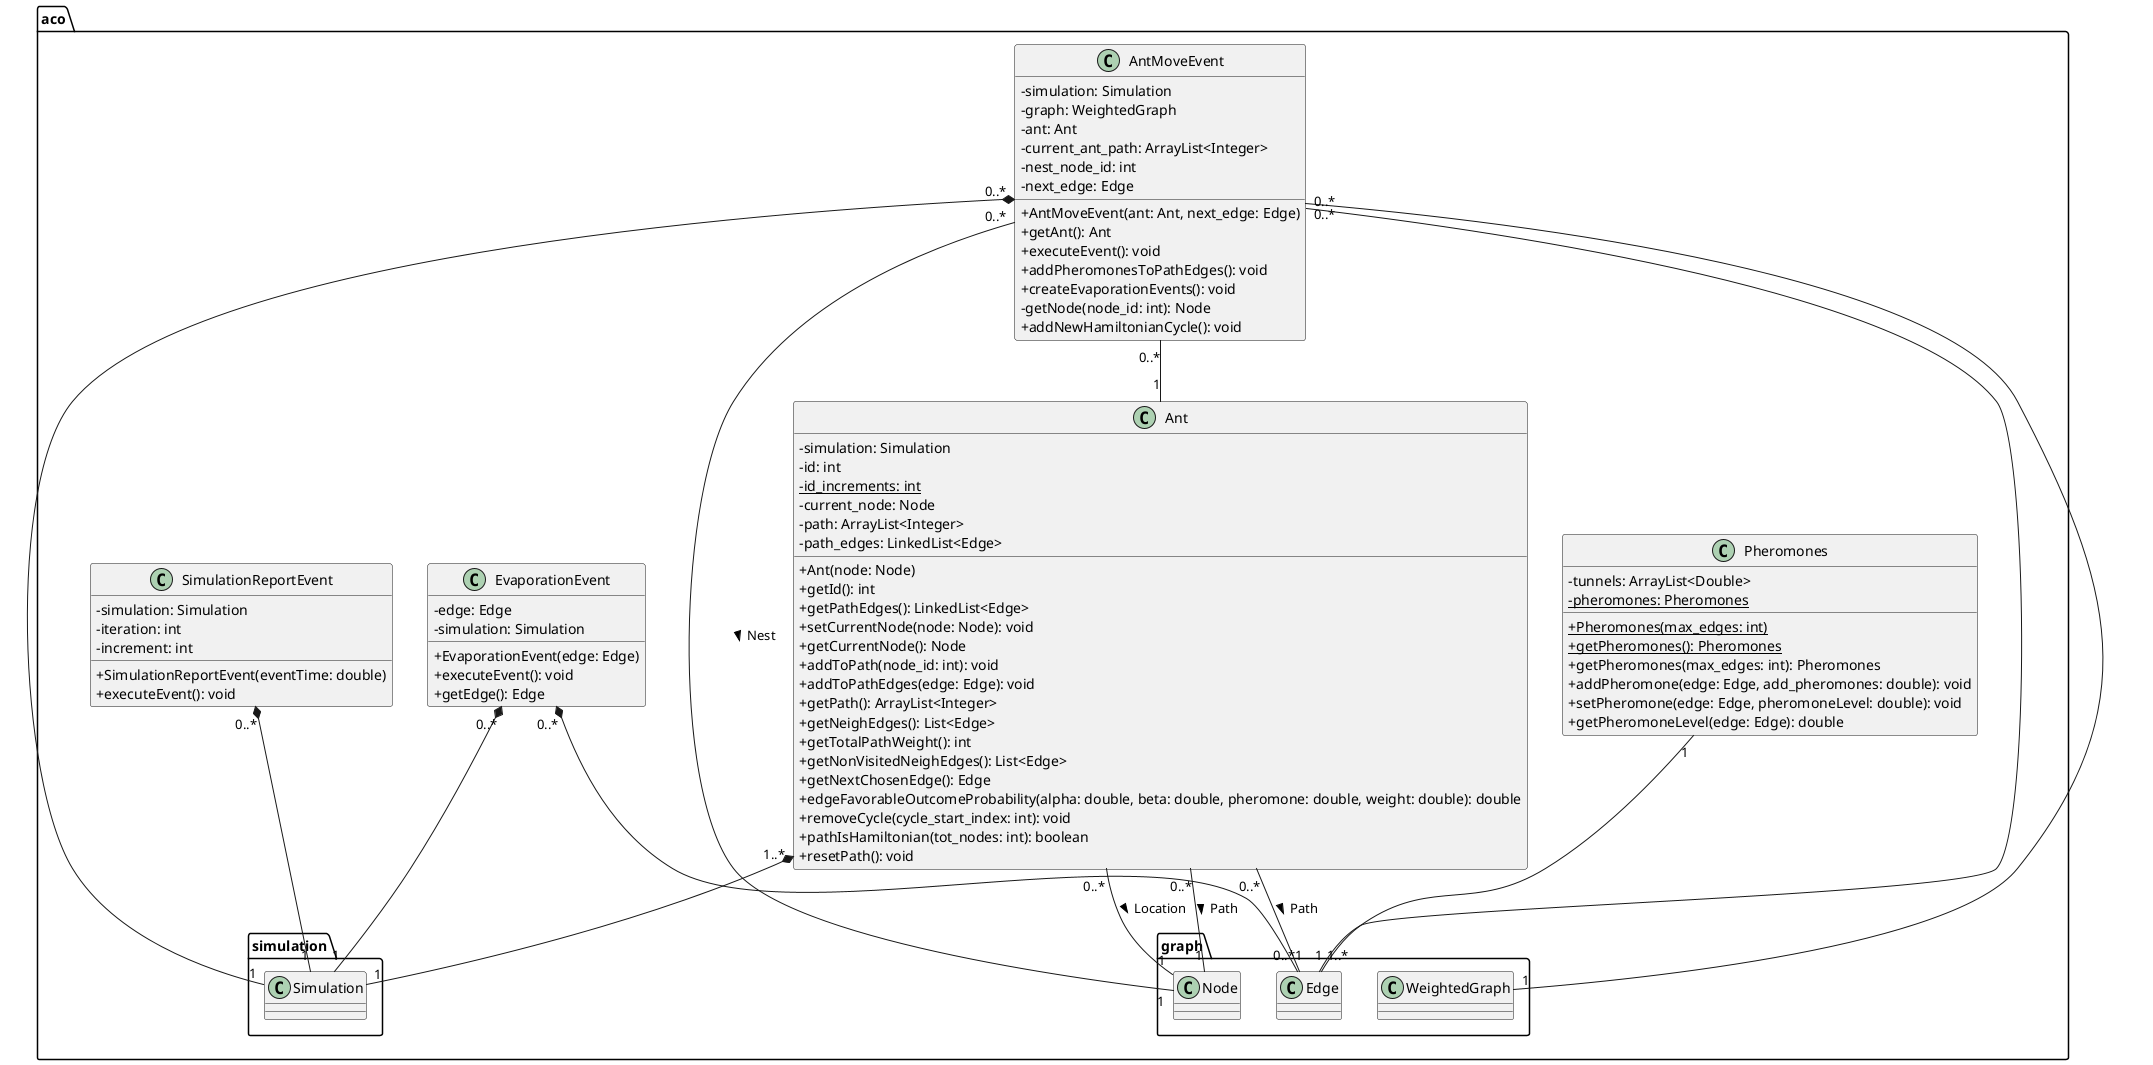 @startuml
skinparam classAttributeIconSize 0

package "aco"{
  class Ant {
    - simulation: Simulation
    - id: int
    {static} - id_increments: int
    - current_node: Node
    - path: ArrayList<Integer>
    - path_edges: LinkedList<Edge>

    + Ant(node: Node)
    + getId(): int
    + getPathEdges(): LinkedList<Edge>
    + setCurrentNode(node: Node): void
    + getCurrentNode(): Node
    + addToPath(node_id: int): void
    + addToPathEdges(edge: Edge): void
    + getPath(): ArrayList<Integer>
    + getNeighEdges(): List<Edge>
    + getTotalPathWeight(): int
    + getNonVisitedNeighEdges(): List<Edge>
    + getNextChosenEdge(): Edge
    + edgeFavorableOutcomeProbability(alpha: double, beta: double, pheromone: double, weight: double): double
    + removeCycle(cycle_start_index: int): void
    + pathIsHamiltonian(tot_nodes: int): boolean
    + resetPath(): void
  }

  class AntMoveEvent {
    - simulation: Simulation
    - graph: WeightedGraph
    - ant: Ant
    - current_ant_path: ArrayList<Integer>
    - nest_node_id: int
    - next_edge: Edge

    + AntMoveEvent(ant: Ant, next_edge: Edge)
    + getAnt(): Ant
    + executeEvent(): void
    + addPheromonesToPathEdges(): void
    + createEvaporationEvents(): void
    - getNode(node_id: int): Node
    + addNewHamiltonianCycle(): void
  }

  class EvaporationEvent {
    - edge: Edge
    - simulation: Simulation

    + EvaporationEvent(edge: Edge)
    + executeEvent(): void
    + getEdge(): Edge
  }

  class Pheromones {
    - tunnels: ArrayList<Double>
    {static} - pheromones: Pheromones

    {static} + Pheromones(max_edges: int)
    {static} + getPheromones(): Pheromones
    + getPheromones(max_edges: int): Pheromones
    + addPheromone(edge: Edge, add_pheromones: double): void
    + setPheromone(edge: Edge, pheromoneLevel: double): void
    + getPheromoneLevel(edge: Edge): double
  }

  class SimulationReportEvent {
    - simulation: Simulation
    - iteration: int
    - increment: int

    + SimulationReportEvent(eventTime: double)
    + executeEvent(): void
  }

  Ant "1..*" *-- "1" simulation.Simulation
  Ant "0..*" -- "0..*" graph.Edge: Path >
  Ant "0..*" -- "1" graph.Node: Path >
  Ant "0..*" -- "1" graph.Node: Location >
  AntMoveEvent "0..*" -- "1" Ant
  AntMoveEvent "0..*" -- "1" graph.WeightedGraph
  AntMoveEvent "0..*" *-- "1" simulation.Simulation
  AntMoveEvent "0..*" -- "1" graph.Node: Nest >
  AntMoveEvent "0..*" -- "1" graph.Edge
  EvaporationEvent "0..*" *-- "1" graph.Edge
  EvaporationEvent "0..*" *-- "1" simulation.Simulation
  SimulationReportEvent "0..*" *-- "1" simulation.Simulation
  Pheromones "1" -- "1..*" graph.Edge
}
@enduml
